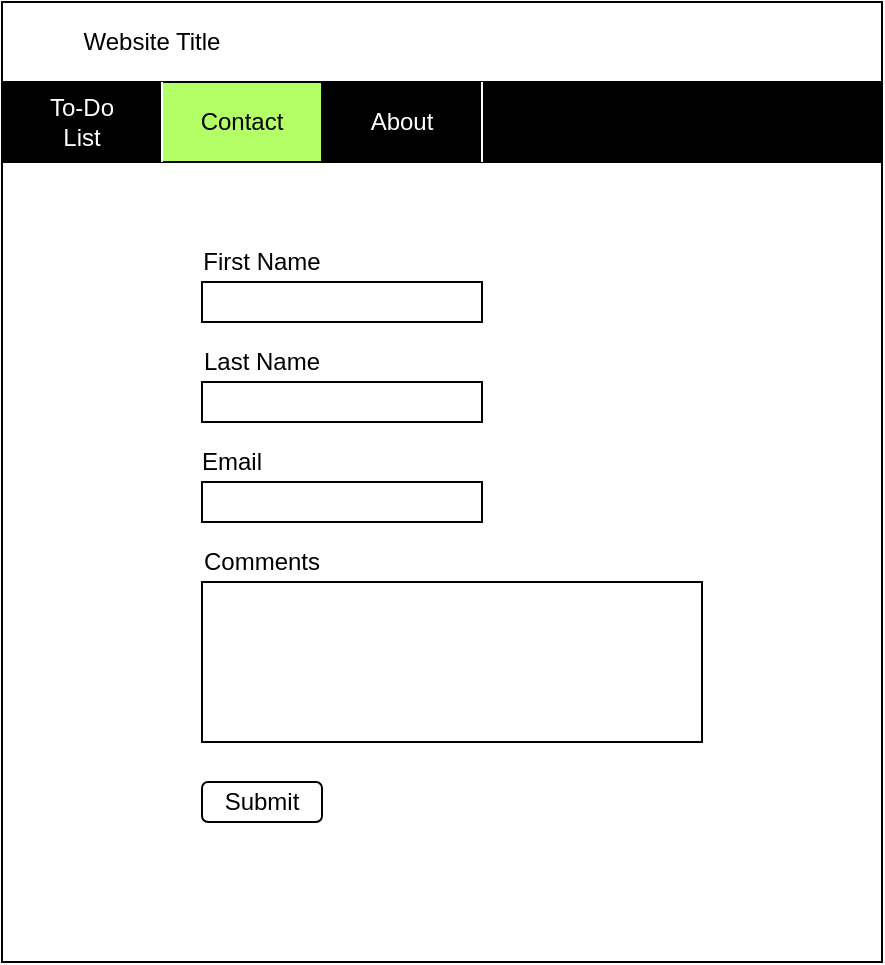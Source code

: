 <mxfile version="13.3.9" type="device"><diagram id="iwakNaEezGgPGSu7PEVT" name="Page-1"><mxGraphModel dx="868" dy="482" grid="1" gridSize="10" guides="1" tooltips="1" connect="1" arrows="1" fold="1" page="1" pageScale="1" pageWidth="850" pageHeight="1100" math="0" shadow="0"><root><mxCell id="0"/><mxCell id="1" parent="0"/><mxCell id="XIOJ4nfoD6OSgjCH7Ryz-2" value="" style="rounded=0;whiteSpace=wrap;html=1;" vertex="1" parent="1"><mxGeometry x="200" y="80" width="440" height="480" as="geometry"/></mxCell><mxCell id="XIOJ4nfoD6OSgjCH7Ryz-3" value="" style="rounded=0;whiteSpace=wrap;html=1;fillColor=#000000;" vertex="1" parent="1"><mxGeometry x="200" y="120" width="440" height="40" as="geometry"/></mxCell><mxCell id="XIOJ4nfoD6OSgjCH7Ryz-4" value="Website Title" style="text;html=1;strokeColor=none;fillColor=none;align=center;verticalAlign=middle;whiteSpace=wrap;rounded=0;" vertex="1" parent="1"><mxGeometry x="220" y="90" width="110" height="20" as="geometry"/></mxCell><mxCell id="XIOJ4nfoD6OSgjCH7Ryz-5" value="" style="rounded=0;whiteSpace=wrap;html=1;fillColor=#000000;" vertex="1" parent="1"><mxGeometry x="200" y="120" width="80" height="40" as="geometry"/></mxCell><mxCell id="XIOJ4nfoD6OSgjCH7Ryz-6" value="" style="rounded=0;whiteSpace=wrap;html=1;fillColor=#B3FF66;" vertex="1" parent="1"><mxGeometry x="280" y="120" width="80" height="40" as="geometry"/></mxCell><mxCell id="XIOJ4nfoD6OSgjCH7Ryz-7" value="" style="rounded=0;whiteSpace=wrap;html=1;fillColor=#000000;" vertex="1" parent="1"><mxGeometry x="360" y="120" width="80" height="40" as="geometry"/></mxCell><mxCell id="XIOJ4nfoD6OSgjCH7Ryz-8" value="&lt;font color=&quot;#ffffff&quot;&gt;To-Do List&lt;/font&gt;" style="text;html=1;strokeColor=none;fillColor=none;align=center;verticalAlign=middle;whiteSpace=wrap;rounded=0;" vertex="1" parent="1"><mxGeometry x="220" y="130" width="40" height="20" as="geometry"/></mxCell><mxCell id="XIOJ4nfoD6OSgjCH7Ryz-9" value="&lt;font color=&quot;#ffffff&quot;&gt;About&lt;/font&gt;" style="text;html=1;strokeColor=none;fillColor=none;align=center;verticalAlign=middle;whiteSpace=wrap;rounded=0;" vertex="1" parent="1"><mxGeometry x="380" y="130" width="40" height="20" as="geometry"/></mxCell><mxCell id="XIOJ4nfoD6OSgjCH7Ryz-10" value="Contact" style="text;html=1;strokeColor=none;fillColor=none;align=center;verticalAlign=middle;whiteSpace=wrap;rounded=0;" vertex="1" parent="1"><mxGeometry x="300" y="130" width="40" height="20" as="geometry"/></mxCell><mxCell id="XIOJ4nfoD6OSgjCH7Ryz-12" value="" style="endArrow=none;html=1;fillColor=#FFFFFF;entryX=0;entryY=0;entryDx=0;entryDy=0;strokeColor=#FFFFFF;exitX=0;exitY=1;exitDx=0;exitDy=0;" edge="1" parent="1" source="XIOJ4nfoD6OSgjCH7Ryz-6" target="XIOJ4nfoD6OSgjCH7Ryz-6"><mxGeometry width="50" height="50" relative="1" as="geometry"><mxPoint x="400" y="250" as="sourcePoint"/><mxPoint x="450" y="200" as="targetPoint"/></mxGeometry></mxCell><mxCell id="XIOJ4nfoD6OSgjCH7Ryz-13" value="" style="endArrow=none;html=1;fillColor=#FFFFFF;entryX=1;entryY=0;entryDx=0;entryDy=0;strokeColor=#FFFFFF;exitX=1;exitY=1;exitDx=0;exitDy=0;" edge="1" parent="1" source="XIOJ4nfoD6OSgjCH7Ryz-7" target="XIOJ4nfoD6OSgjCH7Ryz-7"><mxGeometry width="50" height="50" relative="1" as="geometry"><mxPoint x="290" y="170" as="sourcePoint"/><mxPoint x="290" y="130" as="targetPoint"/><Array as="points"/></mxGeometry></mxCell><mxCell id="XIOJ4nfoD6OSgjCH7Ryz-14" value="First Name" style="text;html=1;strokeColor=none;fillColor=none;align=center;verticalAlign=middle;whiteSpace=wrap;rounded=0;" vertex="1" parent="1"><mxGeometry x="290" y="200" width="80" height="20" as="geometry"/></mxCell><mxCell id="XIOJ4nfoD6OSgjCH7Ryz-15" value="Last Name" style="text;html=1;strokeColor=none;fillColor=none;align=center;verticalAlign=middle;whiteSpace=wrap;rounded=0;" vertex="1" parent="1"><mxGeometry x="290" y="250" width="80" height="20" as="geometry"/></mxCell><mxCell id="XIOJ4nfoD6OSgjCH7Ryz-16" value="Email" style="text;html=1;strokeColor=none;fillColor=none;align=center;verticalAlign=middle;whiteSpace=wrap;rounded=0;" vertex="1" parent="1"><mxGeometry x="290" y="300" width="50" height="20" as="geometry"/></mxCell><mxCell id="XIOJ4nfoD6OSgjCH7Ryz-17" value="" style="rounded=0;whiteSpace=wrap;html=1;fillColor=#FFFFFF;" vertex="1" parent="1"><mxGeometry x="300" y="220" width="140" height="20" as="geometry"/></mxCell><mxCell id="XIOJ4nfoD6OSgjCH7Ryz-18" value="" style="rounded=0;whiteSpace=wrap;html=1;fillColor=#FFFFFF;" vertex="1" parent="1"><mxGeometry x="300" y="270" width="140" height="20" as="geometry"/></mxCell><mxCell id="XIOJ4nfoD6OSgjCH7Ryz-19" value="" style="rounded=0;whiteSpace=wrap;html=1;fillColor=#FFFFFF;" vertex="1" parent="1"><mxGeometry x="300" y="320" width="140" height="20" as="geometry"/></mxCell><mxCell id="XIOJ4nfoD6OSgjCH7Ryz-20" value="Comments" style="text;html=1;strokeColor=none;fillColor=none;align=center;verticalAlign=middle;whiteSpace=wrap;rounded=0;" vertex="1" parent="1"><mxGeometry x="300" y="350" width="60" height="20" as="geometry"/></mxCell><mxCell id="XIOJ4nfoD6OSgjCH7Ryz-21" value="" style="rounded=0;whiteSpace=wrap;html=1;fillColor=#FFFFFF;" vertex="1" parent="1"><mxGeometry x="300" y="370" width="250" height="80" as="geometry"/></mxCell><mxCell id="XIOJ4nfoD6OSgjCH7Ryz-22" value="" style="rounded=1;whiteSpace=wrap;html=1;strokeColor=#000000;fillColor=#FFFFFF;" vertex="1" parent="1"><mxGeometry x="300" y="470" width="60" height="20" as="geometry"/></mxCell><mxCell id="XIOJ4nfoD6OSgjCH7Ryz-23" value="Submit" style="text;html=1;strokeColor=none;fillColor=none;align=center;verticalAlign=middle;whiteSpace=wrap;rounded=0;" vertex="1" parent="1"><mxGeometry x="305" y="470" width="50" height="20" as="geometry"/></mxCell></root></mxGraphModel></diagram></mxfile>